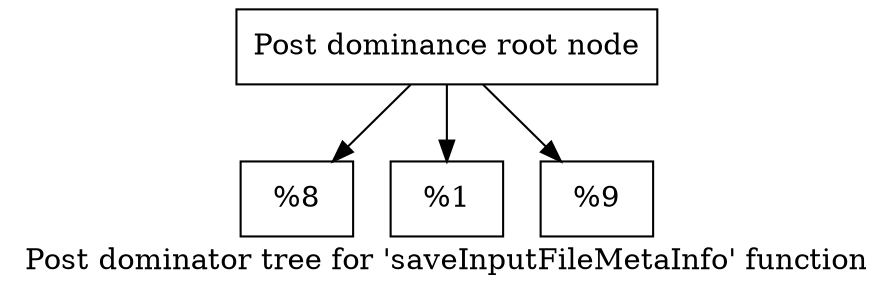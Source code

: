 digraph "Post dominator tree for 'saveInputFileMetaInfo' function" {
	label="Post dominator tree for 'saveInputFileMetaInfo' function";

	Node0x1358b40 [shape=record,label="{Post dominance root node}"];
	Node0x1358b40 -> Node0xfb5ac0;
	Node0x1358b40 -> Node0x1357830;
	Node0x1358b40 -> Node0x132c7f0;
	Node0xfb5ac0 [shape=record,label="{%8}"];
	Node0x1357830 [shape=record,label="{%1}"];
	Node0x132c7f0 [shape=record,label="{%9}"];
}
